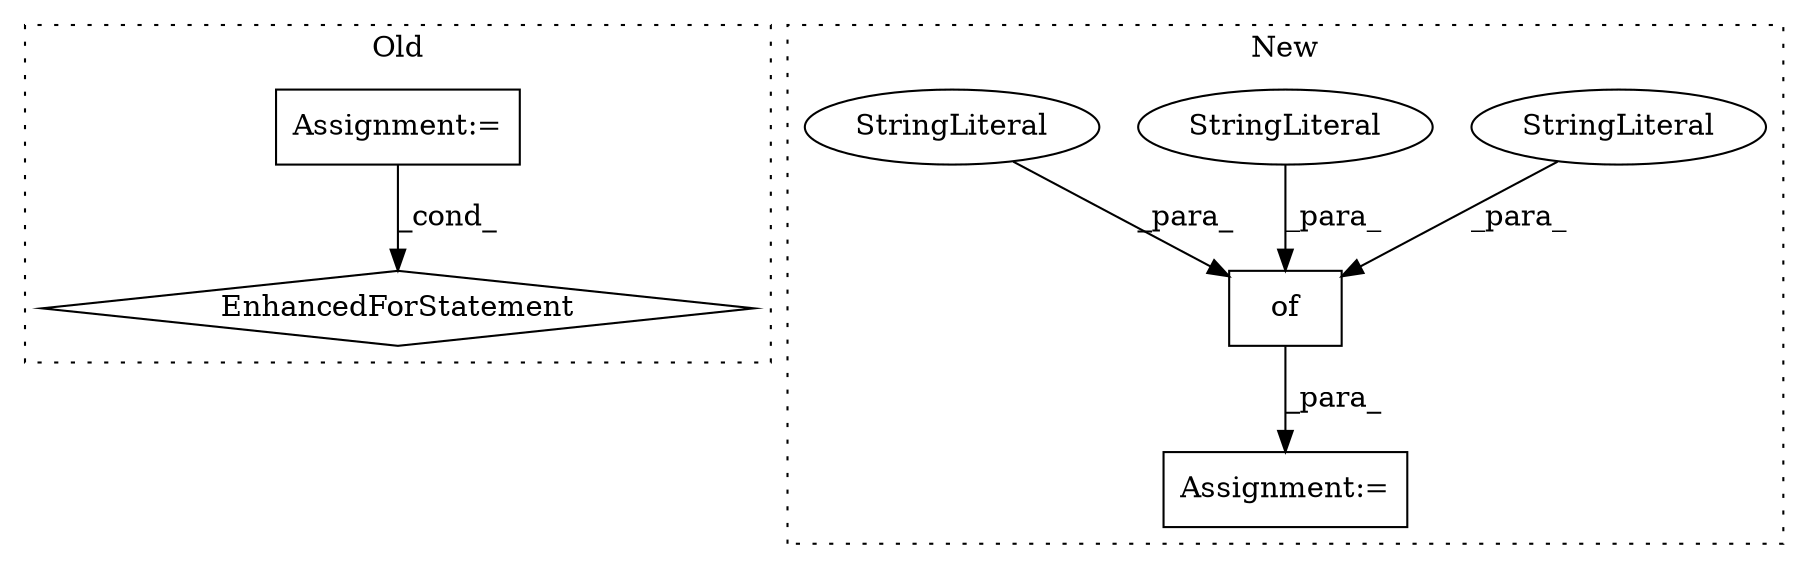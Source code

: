 digraph G {
subgraph cluster0 {
1 [label="EnhancedForStatement" a="70" s="2845,2915" l="61,2" shape="diamond"];
3 [label="Assignment:=" a="7" s="2845,2915" l="61,2" shape="box"];
label = "Old";
style="dotted";
}
subgraph cluster1 {
2 [label="of" a="32" s="2610,2655" l="3,1" shape="box"];
4 [label="Assignment:=" a="7" s="2605" l="1" shape="box"];
5 [label="StringLiteral" a="45" s="2620" l="12" shape="ellipse"];
6 [label="StringLiteral" a="45" s="2633" l="10" shape="ellipse"];
7 [label="StringLiteral" a="45" s="2613" l="6" shape="ellipse"];
label = "New";
style="dotted";
}
2 -> 4 [label="_para_"];
3 -> 1 [label="_cond_"];
5 -> 2 [label="_para_"];
6 -> 2 [label="_para_"];
7 -> 2 [label="_para_"];
}